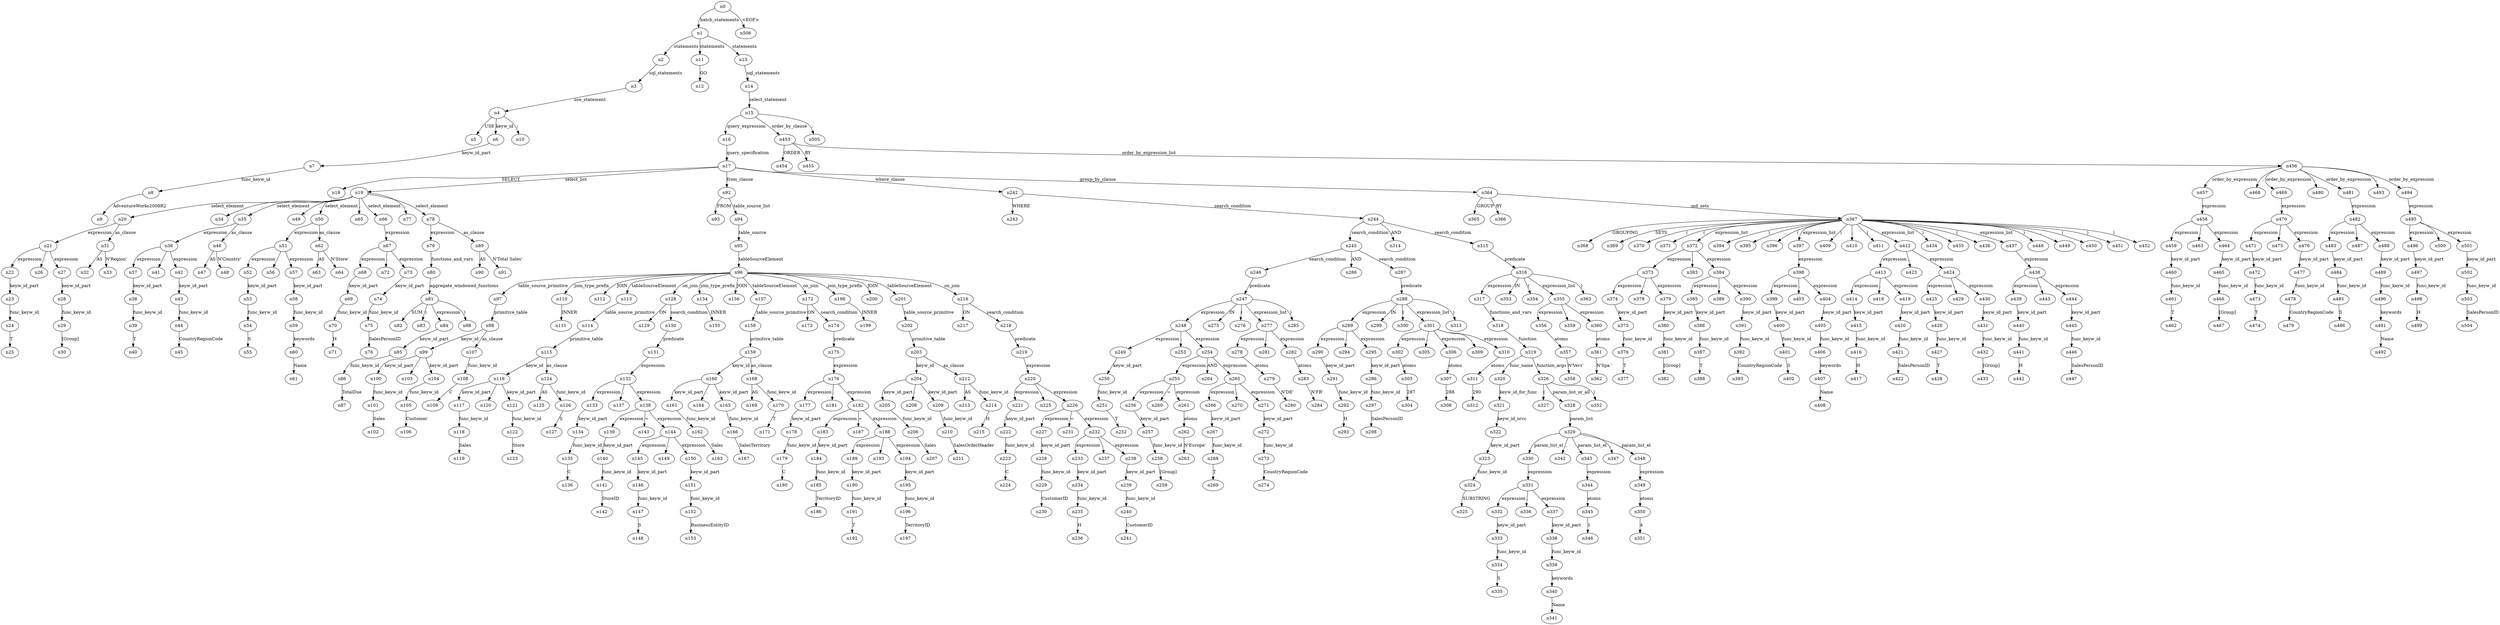 digraph ParseTree {
  n0 -> n1 [label="batch_statements"];
  n1 -> n2 [label="statements"];
  n2 -> n3 [label="sql_statements"];
  n3 -> n4 [label="use_statement"];
  n4 -> n5 [label="USE"];
  n4 -> n6 [label="keyw_id"];
  n6 -> n7 [label="keyw_id_part"];
  n7 -> n8 [label="func_keyw_id"];
  n8 -> n9 [label="AdventureWorks2008R2"];
  n4 -> n10 [label=";"];
  n1 -> n11 [label="statements"];
  n11 -> n12 [label="GO"];
  n1 -> n13 [label="statements"];
  n13 -> n14 [label="sql_statements"];
  n14 -> n15 [label="select_statement"];
  n15 -> n16 [label="query_expression"];
  n16 -> n17 [label="query_specification"];
  n17 -> n18 [label="SELECT"];
  n17 -> n19 [label="select_list"];
  n19 -> n20 [label="select_element"];
  n20 -> n21 [label="expression"];
  n21 -> n22 [label="expression"];
  n22 -> n23 [label="keyw_id_part"];
  n23 -> n24 [label="func_keyw_id"];
  n24 -> n25 [label="T"];
  n21 -> n26 [label="."];
  n21 -> n27 [label="expression"];
  n27 -> n28 [label="keyw_id_part"];
  n28 -> n29 [label="func_keyw_id"];
  n29 -> n30 [label="[Group]"];
  n20 -> n31 [label="as_clause"];
  n31 -> n32 [label="AS"];
  n31 -> n33 [label="N'Region'"];
  n19 -> n34 [label=","];
  n19 -> n35 [label="select_element"];
  n35 -> n36 [label="expression"];
  n36 -> n37 [label="expression"];
  n37 -> n38 [label="keyw_id_part"];
  n38 -> n39 [label="func_keyw_id"];
  n39 -> n40 [label="T"];
  n36 -> n41 [label="."];
  n36 -> n42 [label="expression"];
  n42 -> n43 [label="keyw_id_part"];
  n43 -> n44 [label="func_keyw_id"];
  n44 -> n45 [label="CountryRegionCode"];
  n35 -> n46 [label="as_clause"];
  n46 -> n47 [label="AS"];
  n46 -> n48 [label="N'Country'"];
  n19 -> n49 [label=","];
  n19 -> n50 [label="select_element"];
  n50 -> n51 [label="expression"];
  n51 -> n52 [label="expression"];
  n52 -> n53 [label="keyw_id_part"];
  n53 -> n54 [label="func_keyw_id"];
  n54 -> n55 [label="S"];
  n51 -> n56 [label="."];
  n51 -> n57 [label="expression"];
  n57 -> n58 [label="keyw_id_part"];
  n58 -> n59 [label="func_keyw_id"];
  n59 -> n60 [label="keywords"];
  n60 -> n61 [label="Name"];
  n50 -> n62 [label="as_clause"];
  n62 -> n63 [label="AS"];
  n62 -> n64 [label="N'Store'"];
  n19 -> n65 [label=","];
  n19 -> n66 [label="select_element"];
  n66 -> n67 [label="expression"];
  n67 -> n68 [label="expression"];
  n68 -> n69 [label="keyw_id_part"];
  n69 -> n70 [label="func_keyw_id"];
  n70 -> n71 [label="H"];
  n67 -> n72 [label="."];
  n67 -> n73 [label="expression"];
  n73 -> n74 [label="keyw_id_part"];
  n74 -> n75 [label="func_keyw_id"];
  n75 -> n76 [label="SalesPersonID"];
  n19 -> n77 [label=","];
  n19 -> n78 [label="select_element"];
  n78 -> n79 [label="expression"];
  n79 -> n80 [label="functions_and_vars"];
  n80 -> n81 [label="aggregate_windowed_functions"];
  n81 -> n82 [label="SUM"];
  n81 -> n83 [label="("];
  n81 -> n84 [label="expression"];
  n84 -> n85 [label="keyw_id_part"];
  n85 -> n86 [label="func_keyw_id"];
  n86 -> n87 [label="TotalDue"];
  n81 -> n88 [label=")"];
  n78 -> n89 [label="as_clause"];
  n89 -> n90 [label="AS"];
  n89 -> n91 [label="N'Total Sales'"];
  n17 -> n92 [label="from_clause"];
  n92 -> n93 [label="FROM"];
  n92 -> n94 [label="table_source_list"];
  n94 -> n95 [label="table_source"];
  n95 -> n96 [label="tableSourceElement"];
  n96 -> n97 [label="table_source_primitive"];
  n97 -> n98 [label="primitive_table"];
  n98 -> n99 [label="keyw_id"];
  n99 -> n100 [label="keyw_id_part"];
  n100 -> n101 [label="func_keyw_id"];
  n101 -> n102 [label="Sales"];
  n99 -> n103 [label="."];
  n99 -> n104 [label="keyw_id_part"];
  n104 -> n105 [label="func_keyw_id"];
  n105 -> n106 [label="Customer"];
  n98 -> n107 [label="as_clause"];
  n107 -> n108 [label="func_keyw_id"];
  n108 -> n109 [label="C"];
  n96 -> n110 [label="join_type_prefix"];
  n110 -> n111 [label="INNER"];
  n96 -> n112 [label="JOIN"];
  n96 -> n113 [label="tableSourceElement"];
  n113 -> n114 [label="table_source_primitive"];
  n114 -> n115 [label="primitive_table"];
  n115 -> n116 [label="keyw_id"];
  n116 -> n117 [label="keyw_id_part"];
  n117 -> n118 [label="func_keyw_id"];
  n118 -> n119 [label="Sales"];
  n116 -> n120 [label="."];
  n116 -> n121 [label="keyw_id_part"];
  n121 -> n122 [label="func_keyw_id"];
  n122 -> n123 [label="Store"];
  n115 -> n124 [label="as_clause"];
  n124 -> n125 [label="AS"];
  n124 -> n126 [label="func_keyw_id"];
  n126 -> n127 [label="S"];
  n96 -> n128 [label="on_join"];
  n128 -> n129 [label="ON"];
  n128 -> n130 [label="search_condition"];
  n130 -> n131 [label="predicate"];
  n131 -> n132 [label="expression"];
  n132 -> n133 [label="expression"];
  n133 -> n134 [label="keyw_id_part"];
  n134 -> n135 [label="func_keyw_id"];
  n135 -> n136 [label="C"];
  n132 -> n137 [label="."];
  n132 -> n138 [label="expression"];
  n138 -> n139 [label="expression"];
  n139 -> n140 [label="keyw_id_part"];
  n140 -> n141 [label="func_keyw_id"];
  n141 -> n142 [label="StoreID"];
  n138 -> n143 [label="="];
  n138 -> n144 [label="expression"];
  n144 -> n145 [label="expression"];
  n145 -> n146 [label="keyw_id_part"];
  n146 -> n147 [label="func_keyw_id"];
  n147 -> n148 [label="S"];
  n144 -> n149 [label="."];
  n144 -> n150 [label="expression"];
  n150 -> n151 [label="keyw_id_part"];
  n151 -> n152 [label="func_keyw_id"];
  n152 -> n153 [label="BusinessEntityID"];
  n96 -> n154 [label="join_type_prefix"];
  n154 -> n155 [label="INNER"];
  n96 -> n156 [label="JOIN"];
  n96 -> n157 [label="tableSourceElement"];
  n157 -> n158 [label="table_source_primitive"];
  n158 -> n159 [label="primitive_table"];
  n159 -> n160 [label="keyw_id"];
  n160 -> n161 [label="keyw_id_part"];
  n161 -> n162 [label="func_keyw_id"];
  n162 -> n163 [label="Sales"];
  n160 -> n164 [label="."];
  n160 -> n165 [label="keyw_id_part"];
  n165 -> n166 [label="func_keyw_id"];
  n166 -> n167 [label="SalesTerritory"];
  n159 -> n168 [label="as_clause"];
  n168 -> n169 [label="AS"];
  n168 -> n170 [label="func_keyw_id"];
  n170 -> n171 [label="T"];
  n96 -> n172 [label="on_join"];
  n172 -> n173 [label="ON"];
  n172 -> n174 [label="search_condition"];
  n174 -> n175 [label="predicate"];
  n175 -> n176 [label="expression"];
  n176 -> n177 [label="expression"];
  n177 -> n178 [label="keyw_id_part"];
  n178 -> n179 [label="func_keyw_id"];
  n179 -> n180 [label="C"];
  n176 -> n181 [label="."];
  n176 -> n182 [label="expression"];
  n182 -> n183 [label="expression"];
  n183 -> n184 [label="keyw_id_part"];
  n184 -> n185 [label="func_keyw_id"];
  n185 -> n186 [label="TerritoryID"];
  n182 -> n187 [label="="];
  n182 -> n188 [label="expression"];
  n188 -> n189 [label="expression"];
  n189 -> n190 [label="keyw_id_part"];
  n190 -> n191 [label="func_keyw_id"];
  n191 -> n192 [label="T"];
  n188 -> n193 [label="."];
  n188 -> n194 [label="expression"];
  n194 -> n195 [label="keyw_id_part"];
  n195 -> n196 [label="func_keyw_id"];
  n196 -> n197 [label="TerritoryID"];
  n96 -> n198 [label="join_type_prefix"];
  n198 -> n199 [label="INNER"];
  n96 -> n200 [label="JOIN"];
  n96 -> n201 [label="tableSourceElement"];
  n201 -> n202 [label="table_source_primitive"];
  n202 -> n203 [label="primitive_table"];
  n203 -> n204 [label="keyw_id"];
  n204 -> n205 [label="keyw_id_part"];
  n205 -> n206 [label="func_keyw_id"];
  n206 -> n207 [label="Sales"];
  n204 -> n208 [label="."];
  n204 -> n209 [label="keyw_id_part"];
  n209 -> n210 [label="func_keyw_id"];
  n210 -> n211 [label="SalesOrderHeader"];
  n203 -> n212 [label="as_clause"];
  n212 -> n213 [label="AS"];
  n212 -> n214 [label="func_keyw_id"];
  n214 -> n215 [label="H"];
  n96 -> n216 [label="on_join"];
  n216 -> n217 [label="ON"];
  n216 -> n218 [label="search_condition"];
  n218 -> n219 [label="predicate"];
  n219 -> n220 [label="expression"];
  n220 -> n221 [label="expression"];
  n221 -> n222 [label="keyw_id_part"];
  n222 -> n223 [label="func_keyw_id"];
  n223 -> n224 [label="C"];
  n220 -> n225 [label="."];
  n220 -> n226 [label="expression"];
  n226 -> n227 [label="expression"];
  n227 -> n228 [label="keyw_id_part"];
  n228 -> n229 [label="func_keyw_id"];
  n229 -> n230 [label="CustomerID"];
  n226 -> n231 [label="="];
  n226 -> n232 [label="expression"];
  n232 -> n233 [label="expression"];
  n233 -> n234 [label="keyw_id_part"];
  n234 -> n235 [label="func_keyw_id"];
  n235 -> n236 [label="H"];
  n232 -> n237 [label="."];
  n232 -> n238 [label="expression"];
  n238 -> n239 [label="keyw_id_part"];
  n239 -> n240 [label="func_keyw_id"];
  n240 -> n241 [label="CustomerID"];
  n17 -> n242 [label="where_clause"];
  n242 -> n243 [label="WHERE"];
  n242 -> n244 [label="search_condition"];
  n244 -> n245 [label="search_condition"];
  n245 -> n246 [label="search_condition"];
  n246 -> n247 [label="predicate"];
  n247 -> n248 [label="expression"];
  n248 -> n249 [label="expression"];
  n249 -> n250 [label="keyw_id_part"];
  n250 -> n251 [label="func_keyw_id"];
  n251 -> n252 [label="T"];
  n248 -> n253 [label="."];
  n248 -> n254 [label="expression"];
  n254 -> n255 [label="expression"];
  n255 -> n256 [label="expression"];
  n256 -> n257 [label="keyw_id_part"];
  n257 -> n258 [label="func_keyw_id"];
  n258 -> n259 [label="[Group]"];
  n255 -> n260 [label="="];
  n255 -> n261 [label="expression"];
  n261 -> n262 [label="atoms"];
  n262 -> n263 [label="N'Europe'"];
  n254 -> n264 [label="AND"];
  n254 -> n265 [label="expression"];
  n265 -> n266 [label="expression"];
  n266 -> n267 [label="keyw_id_part"];
  n267 -> n268 [label="func_keyw_id"];
  n268 -> n269 [label="T"];
  n265 -> n270 [label="."];
  n265 -> n271 [label="expression"];
  n271 -> n272 [label="keyw_id_part"];
  n272 -> n273 [label="func_keyw_id"];
  n273 -> n274 [label="CountryRegionCode"];
  n247 -> n275 [label="IN"];
  n247 -> n276 [label="("];
  n247 -> n277 [label="expression_list"];
  n277 -> n278 [label="expression"];
  n278 -> n279 [label="atoms"];
  n279 -> n280 [label="N'DE'"];
  n277 -> n281 [label=","];
  n277 -> n282 [label="expression"];
  n282 -> n283 [label="atoms"];
  n283 -> n284 [label="N'FR'"];
  n247 -> n285 [label=")"];
  n245 -> n286 [label="AND"];
  n245 -> n287 [label="search_condition"];
  n287 -> n288 [label="predicate"];
  n288 -> n289 [label="expression"];
  n289 -> n290 [label="expression"];
  n290 -> n291 [label="keyw_id_part"];
  n291 -> n292 [label="func_keyw_id"];
  n292 -> n293 [label="H"];
  n289 -> n294 [label="."];
  n289 -> n295 [label="expression"];
  n295 -> n296 [label="keyw_id_part"];
  n296 -> n297 [label="func_keyw_id"];
  n297 -> n298 [label="SalesPersonID"];
  n288 -> n299 [label="IN"];
  n288 -> n300 [label="("];
  n288 -> n301 [label="expression_list"];
  n301 -> n302 [label="expression"];
  n302 -> n303 [label="atoms"];
  n303 -> n304 [label="287"];
  n301 -> n305 [label=","];
  n301 -> n306 [label="expression"];
  n306 -> n307 [label="atoms"];
  n307 -> n308 [label="288"];
  n301 -> n309 [label=","];
  n301 -> n310 [label="expression"];
  n310 -> n311 [label="atoms"];
  n311 -> n312 [label="290"];
  n288 -> n313 [label=")"];
  n244 -> n314 [label="AND"];
  n244 -> n315 [label="search_condition"];
  n315 -> n316 [label="predicate"];
  n316 -> n317 [label="expression"];
  n317 -> n318 [label="functions_and_vars"];
  n318 -> n319 [label="function"];
  n319 -> n320 [label="func_name"];
  n320 -> n321 [label="keyw_id_for_func"];
  n321 -> n322 [label="keyw_id_orcc"];
  n322 -> n323 [label="keyw_id_part"];
  n323 -> n324 [label="func_keyw_id"];
  n324 -> n325 [label="SUBSTRING"];
  n319 -> n326 [label="function_args"];
  n326 -> n327 [label="("];
  n326 -> n328 [label="param_list_or_all"];
  n328 -> n329 [label="param_list"];
  n329 -> n330 [label="param_list_el"];
  n330 -> n331 [label="expression"];
  n331 -> n332 [label="expression"];
  n332 -> n333 [label="keyw_id_part"];
  n333 -> n334 [label="func_keyw_id"];
  n334 -> n335 [label="S"];
  n331 -> n336 [label="."];
  n331 -> n337 [label="expression"];
  n337 -> n338 [label="keyw_id_part"];
  n338 -> n339 [label="func_keyw_id"];
  n339 -> n340 [label="keywords"];
  n340 -> n341 [label="Name"];
  n329 -> n342 [label=","];
  n329 -> n343 [label="param_list_el"];
  n343 -> n344 [label="expression"];
  n344 -> n345 [label="atoms"];
  n345 -> n346 [label="1"];
  n329 -> n347 [label=","];
  n329 -> n348 [label="param_list_el"];
  n348 -> n349 [label="expression"];
  n349 -> n350 [label="atoms"];
  n350 -> n351 [label="4"];
  n326 -> n352 [label=")"];
  n316 -> n353 [label="IN"];
  n316 -> n354 [label="("];
  n316 -> n355 [label="expression_list"];
  n355 -> n356 [label="expression"];
  n356 -> n357 [label="atoms"];
  n357 -> n358 [label="N'Vers'"];
  n355 -> n359 [label=","];
  n355 -> n360 [label="expression"];
  n360 -> n361 [label="atoms"];
  n361 -> n362 [label="N'Spa '"];
  n316 -> n363 [label=")"];
  n17 -> n364 [label="group_by_clause"];
  n364 -> n365 [label="GROUP"];
  n364 -> n366 [label="BY"];
  n364 -> n367 [label="md_sets"];
  n367 -> n368 [label="GROUPING"];
  n367 -> n369 [label="SETS"];
  n367 -> n370 [label="("];
  n367 -> n371 [label="("];
  n367 -> n372 [label="expression_list"];
  n372 -> n373 [label="expression"];
  n373 -> n374 [label="expression"];
  n374 -> n375 [label="keyw_id_part"];
  n375 -> n376 [label="func_keyw_id"];
  n376 -> n377 [label="T"];
  n373 -> n378 [label="."];
  n373 -> n379 [label="expression"];
  n379 -> n380 [label="keyw_id_part"];
  n380 -> n381 [label="func_keyw_id"];
  n381 -> n382 [label="[Group]"];
  n372 -> n383 [label=","];
  n372 -> n384 [label="expression"];
  n384 -> n385 [label="expression"];
  n385 -> n386 [label="keyw_id_part"];
  n386 -> n387 [label="func_keyw_id"];
  n387 -> n388 [label="T"];
  n384 -> n389 [label="."];
  n384 -> n390 [label="expression"];
  n390 -> n391 [label="keyw_id_part"];
  n391 -> n392 [label="func_keyw_id"];
  n392 -> n393 [label="CountryRegionCode"];
  n367 -> n394 [label=")"];
  n367 -> n395 [label=","];
  n367 -> n396 [label="("];
  n367 -> n397 [label="expression_list"];
  n397 -> n398 [label="expression"];
  n398 -> n399 [label="expression"];
  n399 -> n400 [label="keyw_id_part"];
  n400 -> n401 [label="func_keyw_id"];
  n401 -> n402 [label="S"];
  n398 -> n403 [label="."];
  n398 -> n404 [label="expression"];
  n404 -> n405 [label="keyw_id_part"];
  n405 -> n406 [label="func_keyw_id"];
  n406 -> n407 [label="keywords"];
  n407 -> n408 [label="Name"];
  n367 -> n409 [label=")"];
  n367 -> n410 [label=","];
  n367 -> n411 [label="("];
  n367 -> n412 [label="expression_list"];
  n412 -> n413 [label="expression"];
  n413 -> n414 [label="expression"];
  n414 -> n415 [label="keyw_id_part"];
  n415 -> n416 [label="func_keyw_id"];
  n416 -> n417 [label="H"];
  n413 -> n418 [label="."];
  n413 -> n419 [label="expression"];
  n419 -> n420 [label="keyw_id_part"];
  n420 -> n421 [label="func_keyw_id"];
  n421 -> n422 [label="SalesPersonID"];
  n412 -> n423 [label=","];
  n412 -> n424 [label="expression"];
  n424 -> n425 [label="expression"];
  n425 -> n426 [label="keyw_id_part"];
  n426 -> n427 [label="func_keyw_id"];
  n427 -> n428 [label="T"];
  n424 -> n429 [label="."];
  n424 -> n430 [label="expression"];
  n430 -> n431 [label="keyw_id_part"];
  n431 -> n432 [label="func_keyw_id"];
  n432 -> n433 [label="[Group]"];
  n367 -> n434 [label=")"];
  n367 -> n435 [label=","];
  n367 -> n436 [label="("];
  n367 -> n437 [label="expression_list"];
  n437 -> n438 [label="expression"];
  n438 -> n439 [label="expression"];
  n439 -> n440 [label="keyw_id_part"];
  n440 -> n441 [label="func_keyw_id"];
  n441 -> n442 [label="H"];
  n438 -> n443 [label="."];
  n438 -> n444 [label="expression"];
  n444 -> n445 [label="keyw_id_part"];
  n445 -> n446 [label="func_keyw_id"];
  n446 -> n447 [label="SalesPersonID"];
  n367 -> n448 [label=")"];
  n367 -> n449 [label=","];
  n367 -> n450 [label="("];
  n367 -> n451 [label=")"];
  n367 -> n452 [label=")"];
  n15 -> n453 [label="order_by_clause"];
  n453 -> n454 [label="ORDER"];
  n453 -> n455 [label="BY"];
  n453 -> n456 [label="order_by_expression_list"];
  n456 -> n457 [label="order_by_expression"];
  n457 -> n458 [label="expression"];
  n458 -> n459 [label="expression"];
  n459 -> n460 [label="keyw_id_part"];
  n460 -> n461 [label="func_keyw_id"];
  n461 -> n462 [label="T"];
  n458 -> n463 [label="."];
  n458 -> n464 [label="expression"];
  n464 -> n465 [label="keyw_id_part"];
  n465 -> n466 [label="func_keyw_id"];
  n466 -> n467 [label="[Group]"];
  n456 -> n468 [label=","];
  n456 -> n469 [label="order_by_expression"];
  n469 -> n470 [label="expression"];
  n470 -> n471 [label="expression"];
  n471 -> n472 [label="keyw_id_part"];
  n472 -> n473 [label="func_keyw_id"];
  n473 -> n474 [label="T"];
  n470 -> n475 [label="."];
  n470 -> n476 [label="expression"];
  n476 -> n477 [label="keyw_id_part"];
  n477 -> n478 [label="func_keyw_id"];
  n478 -> n479 [label="CountryRegionCode"];
  n456 -> n480 [label=","];
  n456 -> n481 [label="order_by_expression"];
  n481 -> n482 [label="expression"];
  n482 -> n483 [label="expression"];
  n483 -> n484 [label="keyw_id_part"];
  n484 -> n485 [label="func_keyw_id"];
  n485 -> n486 [label="S"];
  n482 -> n487 [label="."];
  n482 -> n488 [label="expression"];
  n488 -> n489 [label="keyw_id_part"];
  n489 -> n490 [label="func_keyw_id"];
  n490 -> n491 [label="keywords"];
  n491 -> n492 [label="Name"];
  n456 -> n493 [label=","];
  n456 -> n494 [label="order_by_expression"];
  n494 -> n495 [label="expression"];
  n495 -> n496 [label="expression"];
  n496 -> n497 [label="keyw_id_part"];
  n497 -> n498 [label="func_keyw_id"];
  n498 -> n499 [label="H"];
  n495 -> n500 [label="."];
  n495 -> n501 [label="expression"];
  n501 -> n502 [label="keyw_id_part"];
  n502 -> n503 [label="func_keyw_id"];
  n503 -> n504 [label="SalesPersonID"];
  n15 -> n505 [label=";"];
  n0 -> n506 [label="<EOF>"];
}